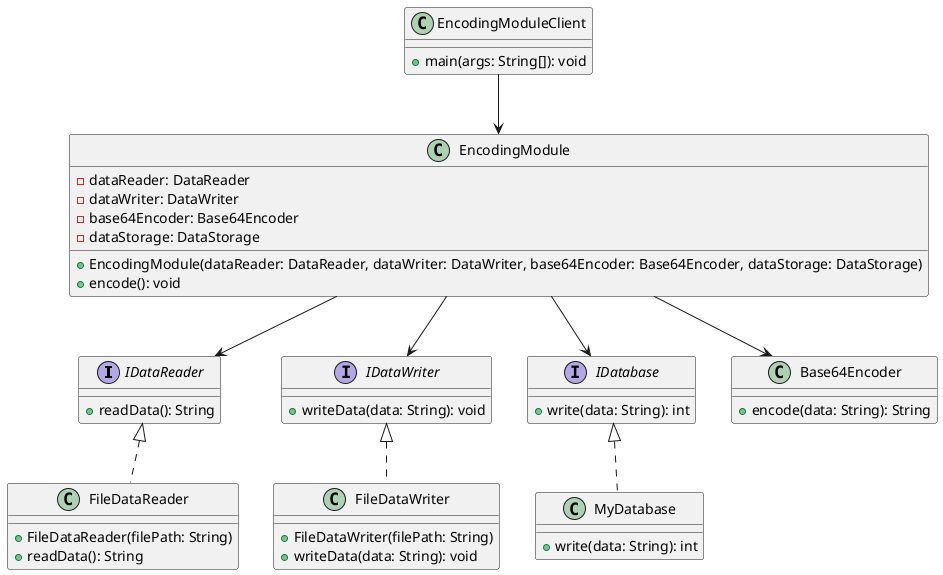 @startuml
interface IDataReader {
    +readData(): String
}

interface IDataWriter {
    +writeData(data: String): void
}

interface IDatabase {
    +write(data: String): int
}

class FileDataReader implements IDataReader {
    +FileDataReader(filePath: String)
    +readData(): String
}

class FileDataWriter implements IDataWriter {
    +FileDataWriter(filePath: String)
    +writeData(data: String): void
}

class Base64Encoder {
    +encode(data: String): String
}

class MyDatabase implements IDatabase {
    +write(data: String): int
}

class EncodingModule {
    -dataReader: DataReader
    -dataWriter: DataWriter
    -base64Encoder: Base64Encoder
    -dataStorage: DataStorage

    +EncodingModule(dataReader: DataReader, dataWriter: DataWriter, base64Encoder: Base64Encoder, dataStorage: DataStorage)
    +encode(): void
}

class EncodingModuleClient {
    +main(args: String[]): void
}

EncodingModule --> IDataReader
EncodingModule --> IDataWriter
EncodingModule --> Base64Encoder
EncodingModule --> IDatabase
EncodingModuleClient --> EncodingModule
@enduml